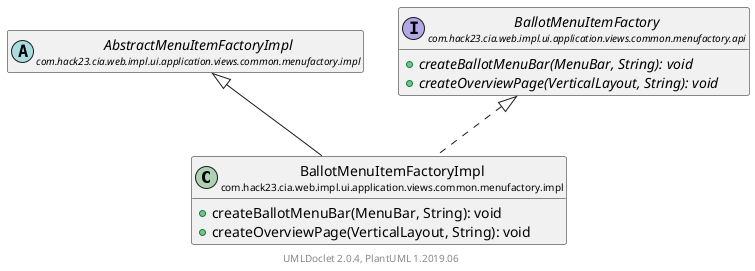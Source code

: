 @startuml
    set namespaceSeparator none
    hide empty fields
    hide empty methods

    class "<size:14>BallotMenuItemFactoryImpl\n<size:10>com.hack23.cia.web.impl.ui.application.views.common.menufactory.impl" as com.hack23.cia.web.impl.ui.application.views.common.menufactory.impl.BallotMenuItemFactoryImpl [[BallotMenuItemFactoryImpl.html]] {
        +createBallotMenuBar(MenuBar, String): void
        +createOverviewPage(VerticalLayout, String): void
    }

    abstract class "<size:14>AbstractMenuItemFactoryImpl\n<size:10>com.hack23.cia.web.impl.ui.application.views.common.menufactory.impl" as com.hack23.cia.web.impl.ui.application.views.common.menufactory.impl.AbstractMenuItemFactoryImpl [[AbstractMenuItemFactoryImpl.html]]
    interface "<size:14>BallotMenuItemFactory\n<size:10>com.hack23.cia.web.impl.ui.application.views.common.menufactory.api" as com.hack23.cia.web.impl.ui.application.views.common.menufactory.api.BallotMenuItemFactory [[../api/BallotMenuItemFactory.html]] {
        {abstract} +createBallotMenuBar(MenuBar, String): void
        {abstract} +createOverviewPage(VerticalLayout, String): void
    }

    com.hack23.cia.web.impl.ui.application.views.common.menufactory.impl.AbstractMenuItemFactoryImpl <|-- com.hack23.cia.web.impl.ui.application.views.common.menufactory.impl.BallotMenuItemFactoryImpl
    com.hack23.cia.web.impl.ui.application.views.common.menufactory.api.BallotMenuItemFactory <|.. com.hack23.cia.web.impl.ui.application.views.common.menufactory.impl.BallotMenuItemFactoryImpl

    center footer UMLDoclet 2.0.4, PlantUML 1.2019.06
@enduml
